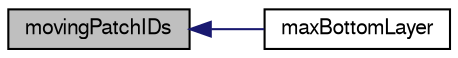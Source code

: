 digraph "movingPatchIDs"
{
  bgcolor="transparent";
  edge [fontname="FreeSans",fontsize="10",labelfontname="FreeSans",labelfontsize="10"];
  node [fontname="FreeSans",fontsize="10",shape=record];
  rankdir="LR";
  Node379 [label="movingPatchIDs",height=0.2,width=0.4,color="black", fillcolor="grey75", style="filled", fontcolor="black"];
  Node379 -> Node380 [dir="back",color="midnightblue",fontsize="10",style="solid",fontname="FreeSans"];
  Node380 [label="maxBottomLayer",height=0.2,width=0.4,color="black",URL="$a21826.html#a396acc1ee38631c6946e55a64fcbec0d"];
}
